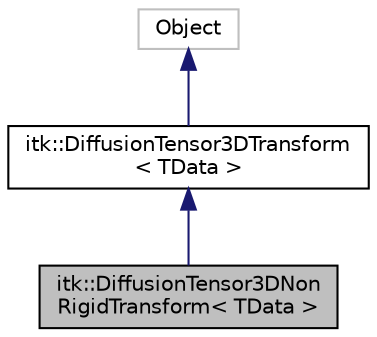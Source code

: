 digraph "itk::DiffusionTensor3DNonRigidTransform&lt; TData &gt;"
{
  bgcolor="transparent";
  edge [fontname="Helvetica",fontsize="10",labelfontname="Helvetica",labelfontsize="10"];
  node [fontname="Helvetica",fontsize="10",shape=record];
  Node0 [label="itk::DiffusionTensor3DNon\lRigidTransform\< TData \>",height=0.2,width=0.4,color="black", fillcolor="grey75", style="filled", fontcolor="black"];
  Node1 -> Node0 [dir="back",color="midnightblue",fontsize="10",style="solid",fontname="Helvetica"];
  Node1 [label="itk::DiffusionTensor3DTransform\l\< TData \>",height=0.2,width=0.4,color="black",URL="$classitk_1_1DiffusionTensor3DTransform.html"];
  Node2 -> Node1 [dir="back",color="midnightblue",fontsize="10",style="solid",fontname="Helvetica"];
  Node2 [label="Object",height=0.2,width=0.4,color="grey75"];
}
